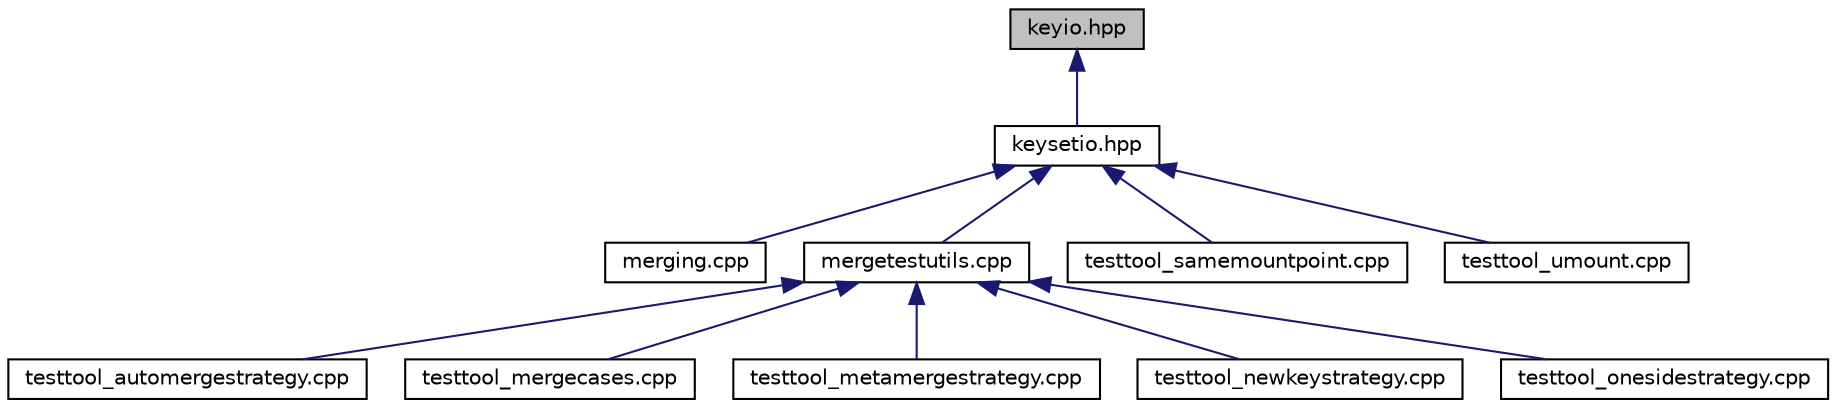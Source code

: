 digraph "keyio.hpp"
{
  edge [fontname="Helvetica",fontsize="10",labelfontname="Helvetica",labelfontsize="10"];
  node [fontname="Helvetica",fontsize="10",shape=record];
  Node1 [label="keyio.hpp",height=0.2,width=0.4,color="black", fillcolor="grey75", style="filled", fontcolor="black"];
  Node1 -> Node2 [dir="back",color="midnightblue",fontsize="10",style="solid"];
  Node2 [label="keysetio.hpp",height=0.2,width=0.4,color="black", fillcolor="white", style="filled",URL="$keysetio_8hpp.html"];
  Node2 -> Node3 [dir="back",color="midnightblue",fontsize="10",style="solid"];
  Node3 [label="merging.cpp",height=0.2,width=0.4,color="black", fillcolor="white", style="filled",URL="$merging_8cpp.html"];
  Node2 -> Node4 [dir="back",color="midnightblue",fontsize="10",style="solid"];
  Node4 [label="mergetestutils.cpp",height=0.2,width=0.4,color="black", fillcolor="white", style="filled",URL="$mergetestutils_8cpp.html",tooltip="Implements a helper class for merge related tests. "];
  Node4 -> Node5 [dir="back",color="midnightblue",fontsize="10",style="solid"];
  Node5 [label="testtool_automergestrategy.cpp",height=0.2,width=0.4,color="black", fillcolor="white", style="filled",URL="$testtool__automergestrategy_8cpp.html",tooltip="Tests for the AutoMergeStrategy. "];
  Node4 -> Node6 [dir="back",color="midnightblue",fontsize="10",style="solid"];
  Node6 [label="testtool_mergecases.cpp",height=0.2,width=0.4,color="black", fillcolor="white", style="filled",URL="$testtool__mergecases_8cpp.html",tooltip="Tests for the ThreeWayMerge. "];
  Node4 -> Node7 [dir="back",color="midnightblue",fontsize="10",style="solid"];
  Node7 [label="testtool_metamergestrategy.cpp",height=0.2,width=0.4,color="black", fillcolor="white", style="filled",URL="$testtool__metamergestrategy_8cpp.html",tooltip="Tests for the MetaMergeStrategy. "];
  Node4 -> Node8 [dir="back",color="midnightblue",fontsize="10",style="solid"];
  Node8 [label="testtool_newkeystrategy.cpp",height=0.2,width=0.4,color="black", fillcolor="white", style="filled",URL="$testtool__newkeystrategy_8cpp.html",tooltip="Tests for the NewKeyStrategy. "];
  Node4 -> Node9 [dir="back",color="midnightblue",fontsize="10",style="solid"];
  Node9 [label="testtool_onesidestrategy.cpp",height=0.2,width=0.4,color="black", fillcolor="white", style="filled",URL="$testtool__onesidestrategy_8cpp.html",tooltip="Tests for the OneSideStrategy. "];
  Node2 -> Node10 [dir="back",color="midnightblue",fontsize="10",style="solid"];
  Node10 [label="testtool_samemountpoint.cpp",height=0.2,width=0.4,color="black", fillcolor="white", style="filled",URL="$testtool__samemountpoint_8cpp.html",tooltip="Tests for the Backend class. "];
  Node2 -> Node11 [dir="back",color="midnightblue",fontsize="10",style="solid"];
  Node11 [label="testtool_umount.cpp",height=0.2,width=0.4,color="black", fillcolor="white", style="filled",URL="$testtool__umount_8cpp.html",tooltip="Tests for the umount. "];
}
